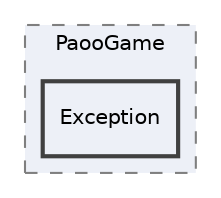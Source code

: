 digraph "src/PaooGame/Exception"
{
 // INTERACTIVE_SVG=YES
 // LATEX_PDF_SIZE
  edge [fontname="Helvetica",fontsize="10",labelfontname="Helvetica",labelfontsize="10"];
  node [fontname="Helvetica",fontsize="10",shape=record];
  compound=true
  subgraph clusterdir_73dcbc268d0d3d696219e75ad3bc0ad1 {
    graph [ bgcolor="#edf0f7", pencolor="grey50", style="filled,dashed,", label="PaooGame", fontname="Helvetica", fontsize="10", URL="dir_73dcbc268d0d3d696219e75ad3bc0ad1.html"]
  dir_52b1e9366cd6ca1a8e1e4f355dce1434 [shape=box, label="Exception", style="filled,bold,", fillcolor="#edf0f7", color="grey25", URL="dir_52b1e9366cd6ca1a8e1e4f355dce1434.html"];
  }
}

